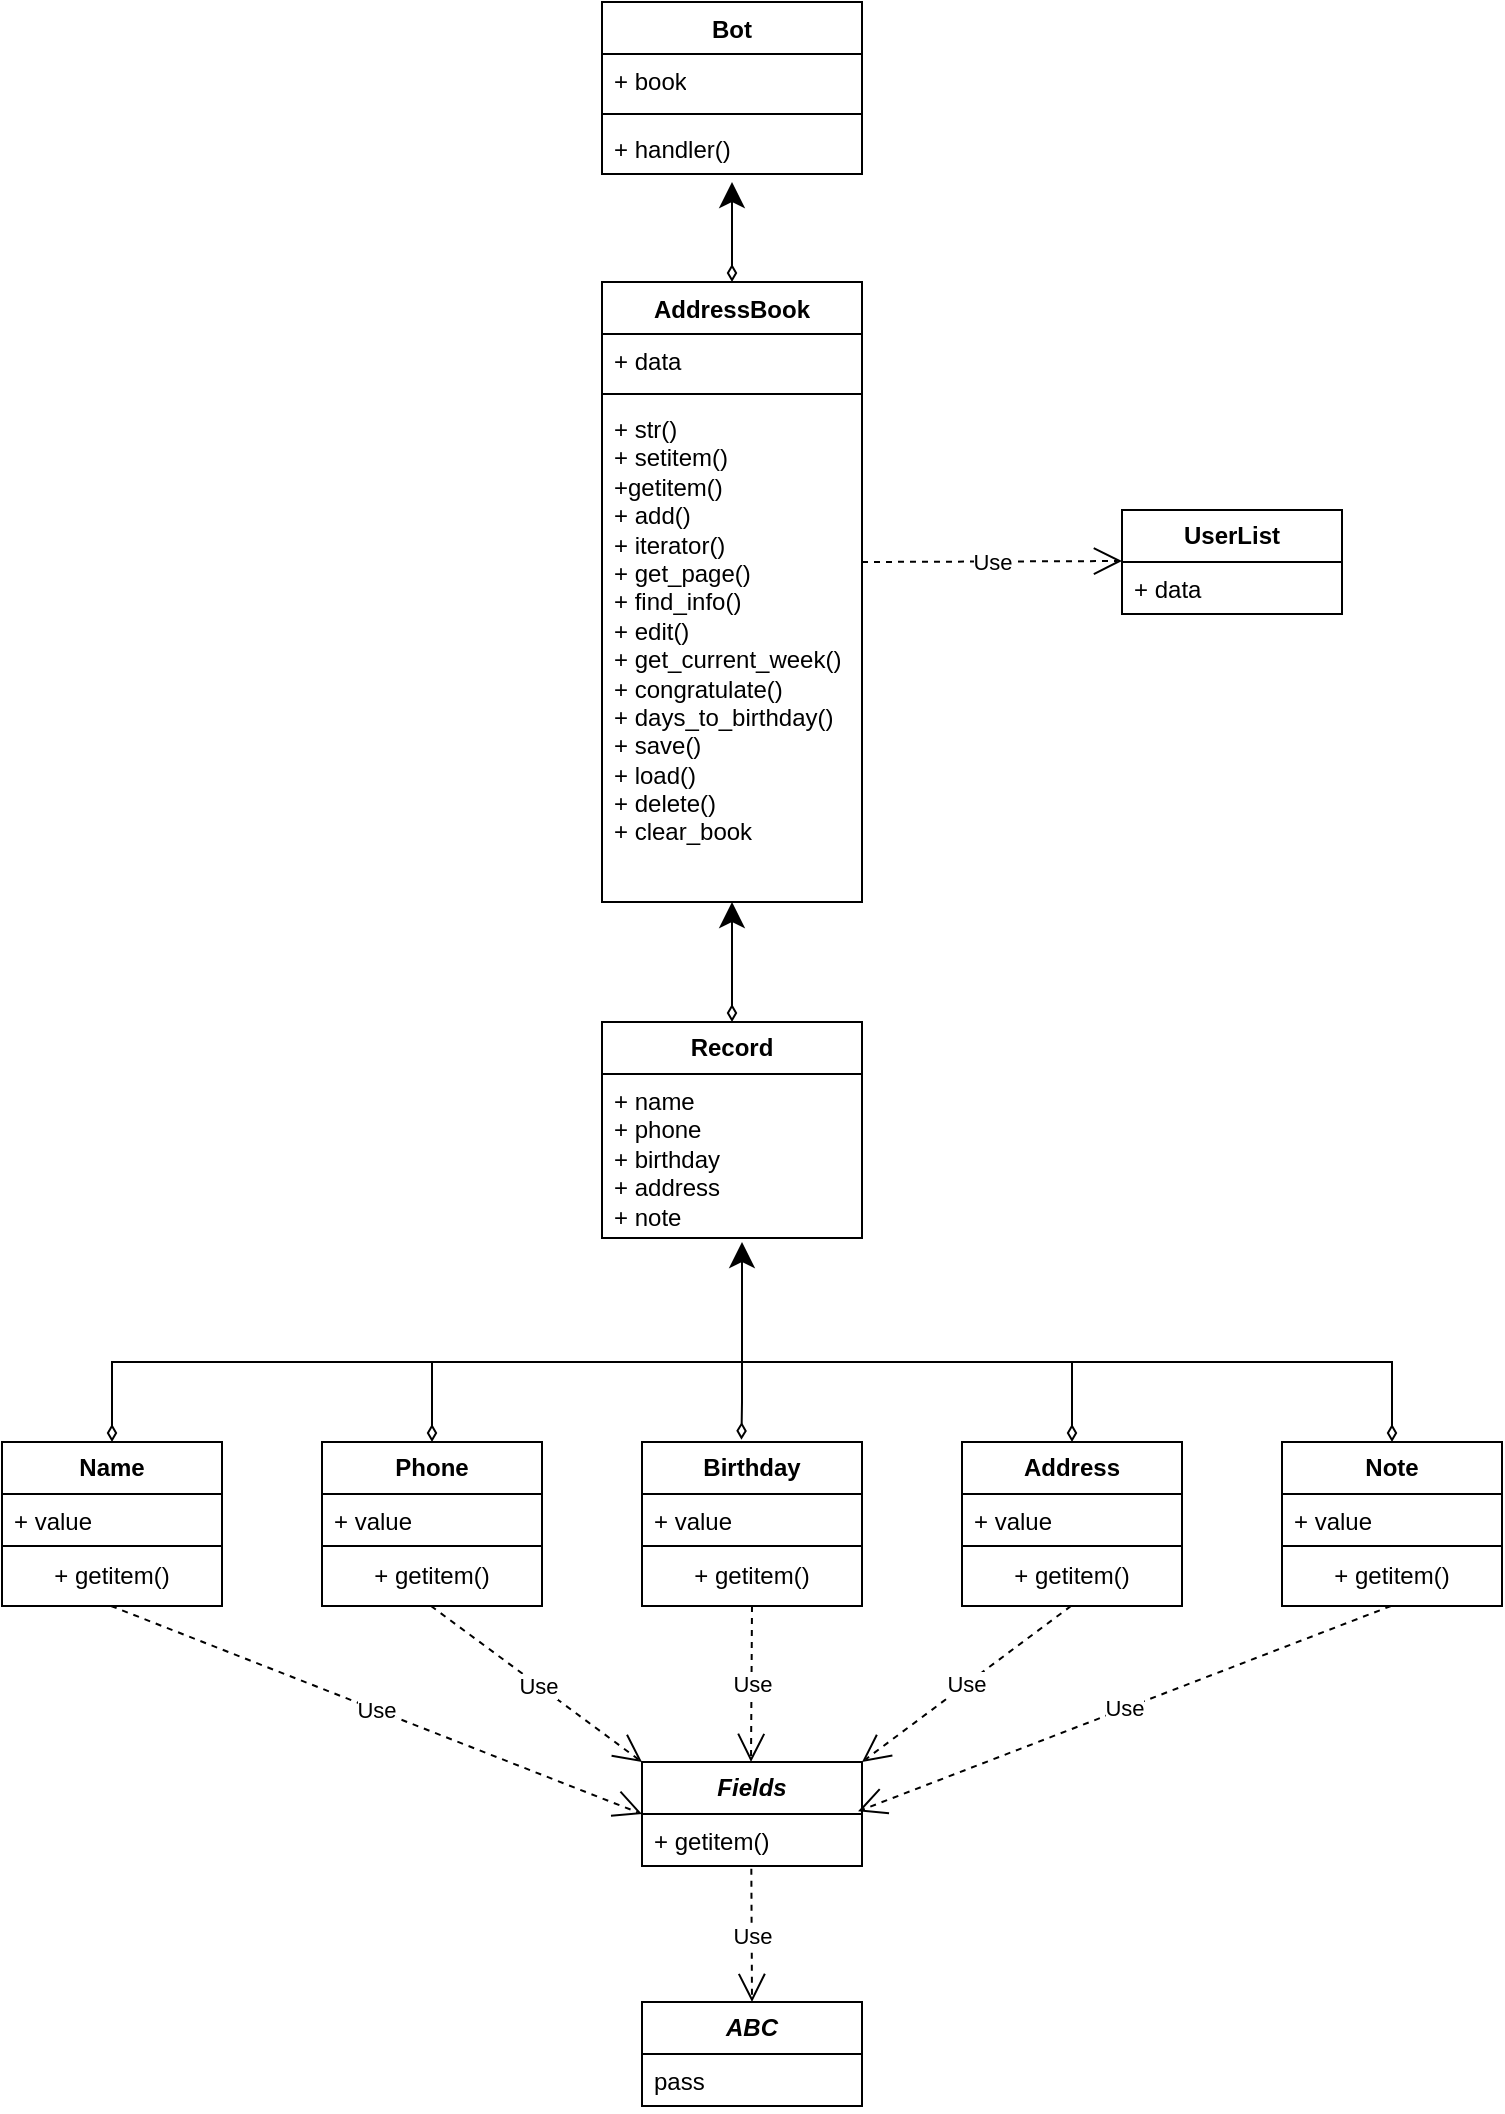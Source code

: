 <mxfile version="21.1.2" type="device">
  <diagram name="Страница 1" id="Jz5rE5uh_i9evfHn8QDH">
    <mxGraphModel dx="1034" dy="480" grid="1" gridSize="10" guides="1" tooltips="1" connect="1" arrows="1" fold="1" page="1" pageScale="1" pageWidth="827" pageHeight="1169" math="0" shadow="0">
      <root>
        <mxCell id="0" />
        <mxCell id="1" parent="0" />
        <mxCell id="dNgkZK0vdlMBR99GWLDx-4" value="Bot" style="swimlane;fontStyle=1;align=center;verticalAlign=top;childLayout=stackLayout;horizontal=1;startSize=26;horizontalStack=0;resizeParent=1;resizeParentMax=0;resizeLast=0;collapsible=1;marginBottom=0;whiteSpace=wrap;html=1;" parent="1" vertex="1">
          <mxGeometry x="310" width="130" height="86" as="geometry" />
        </mxCell>
        <mxCell id="dNgkZK0vdlMBR99GWLDx-5" value="+ book" style="text;strokeColor=none;fillColor=none;align=left;verticalAlign=top;spacingLeft=4;spacingRight=4;overflow=hidden;rotatable=0;points=[[0,0.5],[1,0.5]];portConstraint=eastwest;whiteSpace=wrap;html=1;" parent="dNgkZK0vdlMBR99GWLDx-4" vertex="1">
          <mxGeometry y="26" width="130" height="26" as="geometry" />
        </mxCell>
        <mxCell id="dNgkZK0vdlMBR99GWLDx-6" value="" style="line;strokeWidth=1;fillColor=none;align=left;verticalAlign=middle;spacingTop=-1;spacingLeft=3;spacingRight=3;rotatable=0;labelPosition=right;points=[];portConstraint=eastwest;strokeColor=inherit;" parent="dNgkZK0vdlMBR99GWLDx-4" vertex="1">
          <mxGeometry y="52" width="130" height="8" as="geometry" />
        </mxCell>
        <mxCell id="dNgkZK0vdlMBR99GWLDx-7" value="+ handler()" style="text;strokeColor=none;fillColor=none;align=left;verticalAlign=top;spacingLeft=4;spacingRight=4;overflow=hidden;rotatable=0;points=[[0,0.5],[1,0.5]];portConstraint=eastwest;whiteSpace=wrap;html=1;" parent="dNgkZK0vdlMBR99GWLDx-4" vertex="1">
          <mxGeometry y="60" width="130" height="26" as="geometry" />
        </mxCell>
        <mxCell id="dNgkZK0vdlMBR99GWLDx-8" value="AddressBook" style="swimlane;fontStyle=1;align=center;verticalAlign=top;childLayout=stackLayout;horizontal=1;startSize=26;horizontalStack=0;resizeParent=1;resizeParentMax=0;resizeLast=0;collapsible=1;marginBottom=0;whiteSpace=wrap;html=1;" parent="1" vertex="1">
          <mxGeometry x="310" y="140" width="130" height="310" as="geometry" />
        </mxCell>
        <mxCell id="dNgkZK0vdlMBR99GWLDx-9" value="+ data" style="text;strokeColor=none;fillColor=none;align=left;verticalAlign=top;spacingLeft=4;spacingRight=4;overflow=hidden;rotatable=0;points=[[0,0.5],[1,0.5]];portConstraint=eastwest;whiteSpace=wrap;html=1;" parent="dNgkZK0vdlMBR99GWLDx-8" vertex="1">
          <mxGeometry y="26" width="130" height="26" as="geometry" />
        </mxCell>
        <mxCell id="dNgkZK0vdlMBR99GWLDx-10" value="" style="line;strokeWidth=1;fillColor=none;align=left;verticalAlign=middle;spacingTop=-1;spacingLeft=3;spacingRight=3;rotatable=0;labelPosition=right;points=[];portConstraint=eastwest;strokeColor=inherit;" parent="dNgkZK0vdlMBR99GWLDx-8" vertex="1">
          <mxGeometry y="52" width="130" height="8" as="geometry" />
        </mxCell>
        <mxCell id="dNgkZK0vdlMBR99GWLDx-11" value="+ str()&lt;br&gt;+ setitem()&lt;br&gt;+getitem()&lt;br&gt;+ add()&lt;br&gt;+&amp;nbsp;iterator()&lt;br&gt;+&amp;nbsp;get_page()&lt;br&gt;+&amp;nbsp;find_info()&lt;br&gt;+&amp;nbsp;edit()&lt;br&gt;+&amp;nbsp;get_current_week()&lt;br&gt;+ congratulate()&lt;br&gt;+&amp;nbsp;days_to_birthday()&lt;br&gt;+&amp;nbsp;save()&lt;br&gt;+&amp;nbsp;load()&lt;br&gt;+&amp;nbsp;delete()&lt;br&gt;+&amp;nbsp;clear_book" style="text;strokeColor=none;fillColor=none;align=left;verticalAlign=top;spacingLeft=4;spacingRight=4;overflow=hidden;rotatable=0;points=[[0,0.5],[1,0.5]];portConstraint=eastwest;whiteSpace=wrap;html=1;" parent="dNgkZK0vdlMBR99GWLDx-8" vertex="1">
          <mxGeometry y="60" width="130" height="250" as="geometry" />
        </mxCell>
        <mxCell id="dNgkZK0vdlMBR99GWLDx-14" value="&lt;b&gt;UserList&lt;/b&gt;" style="swimlane;fontStyle=0;childLayout=stackLayout;horizontal=1;startSize=26;fillColor=none;horizontalStack=0;resizeParent=1;resizeParentMax=0;resizeLast=0;collapsible=1;marginBottom=0;whiteSpace=wrap;html=1;" parent="1" vertex="1">
          <mxGeometry x="570" y="254" width="110" height="52" as="geometry" />
        </mxCell>
        <mxCell id="dNgkZK0vdlMBR99GWLDx-15" value="+ data" style="text;strokeColor=none;fillColor=none;align=left;verticalAlign=top;spacingLeft=4;spacingRight=4;overflow=hidden;rotatable=0;points=[[0,0.5],[1,0.5]];portConstraint=eastwest;whiteSpace=wrap;html=1;" parent="dNgkZK0vdlMBR99GWLDx-14" vertex="1">
          <mxGeometry y="26" width="110" height="26" as="geometry" />
        </mxCell>
        <mxCell id="dNgkZK0vdlMBR99GWLDx-18" value="&lt;b&gt;Record&lt;/b&gt;" style="swimlane;fontStyle=0;childLayout=stackLayout;horizontal=1;startSize=26;fillColor=none;horizontalStack=0;resizeParent=1;resizeParentMax=0;resizeLast=0;collapsible=1;marginBottom=0;whiteSpace=wrap;html=1;" parent="1" vertex="1">
          <mxGeometry x="310" y="510" width="130" height="108" as="geometry" />
        </mxCell>
        <mxCell id="dNgkZK0vdlMBR99GWLDx-21" value="+ name&lt;br&gt;+ phone&lt;br&gt;+ birthday&lt;br&gt;+ address&lt;br&gt;+ note" style="text;strokeColor=none;fillColor=none;align=left;verticalAlign=top;spacingLeft=4;spacingRight=4;overflow=hidden;rotatable=0;points=[[0,0.5],[1,0.5]];portConstraint=eastwest;whiteSpace=wrap;html=1;" parent="dNgkZK0vdlMBR99GWLDx-18" vertex="1">
          <mxGeometry y="26" width="130" height="82" as="geometry" />
        </mxCell>
        <mxCell id="dNgkZK0vdlMBR99GWLDx-34" value="&lt;b&gt;Phone&lt;/b&gt;" style="swimlane;fontStyle=0;childLayout=stackLayout;horizontal=1;startSize=26;fillColor=none;horizontalStack=0;resizeParent=1;resizeParentMax=0;resizeLast=0;collapsible=1;marginBottom=0;whiteSpace=wrap;html=1;" parent="1" vertex="1">
          <mxGeometry x="170" y="720" width="110" height="52" as="geometry" />
        </mxCell>
        <mxCell id="dNgkZK0vdlMBR99GWLDx-35" value="+ value" style="text;strokeColor=none;fillColor=none;align=left;verticalAlign=top;spacingLeft=4;spacingRight=4;overflow=hidden;rotatable=0;points=[[0,0.5],[1,0.5]];portConstraint=eastwest;whiteSpace=wrap;html=1;" parent="dNgkZK0vdlMBR99GWLDx-34" vertex="1">
          <mxGeometry y="26" width="110" height="26" as="geometry" />
        </mxCell>
        <mxCell id="dNgkZK0vdlMBR99GWLDx-36" value="&lt;b&gt;Birthday&lt;/b&gt;" style="swimlane;fontStyle=0;childLayout=stackLayout;horizontal=1;startSize=26;fillColor=none;horizontalStack=0;resizeParent=1;resizeParentMax=0;resizeLast=0;collapsible=1;marginBottom=0;whiteSpace=wrap;html=1;" parent="1" vertex="1">
          <mxGeometry x="330" y="720" width="110" height="52" as="geometry" />
        </mxCell>
        <mxCell id="dNgkZK0vdlMBR99GWLDx-37" value="+ value" style="text;strokeColor=none;fillColor=none;align=left;verticalAlign=top;spacingLeft=4;spacingRight=4;overflow=hidden;rotatable=0;points=[[0,0.5],[1,0.5]];portConstraint=eastwest;whiteSpace=wrap;html=1;" parent="dNgkZK0vdlMBR99GWLDx-36" vertex="1">
          <mxGeometry y="26" width="110" height="26" as="geometry" />
        </mxCell>
        <mxCell id="dNgkZK0vdlMBR99GWLDx-38" value="&lt;b&gt;Name&lt;/b&gt;" style="swimlane;fontStyle=0;childLayout=stackLayout;horizontal=1;startSize=26;fillColor=none;horizontalStack=0;resizeParent=1;resizeParentMax=0;resizeLast=0;collapsible=1;marginBottom=0;whiteSpace=wrap;html=1;" parent="1" vertex="1">
          <mxGeometry x="10" y="720" width="110" height="52" as="geometry" />
        </mxCell>
        <mxCell id="dNgkZK0vdlMBR99GWLDx-39" value="+ value" style="text;strokeColor=none;fillColor=none;align=left;verticalAlign=top;spacingLeft=4;spacingRight=4;overflow=hidden;rotatable=0;points=[[0,0.5],[1,0.5]];portConstraint=eastwest;whiteSpace=wrap;html=1;" parent="dNgkZK0vdlMBR99GWLDx-38" vertex="1">
          <mxGeometry y="26" width="110" height="26" as="geometry" />
        </mxCell>
        <mxCell id="dNgkZK0vdlMBR99GWLDx-42" value="&lt;b&gt;&lt;i&gt;Fields&lt;/i&gt;&lt;/b&gt;" style="swimlane;fontStyle=0;childLayout=stackLayout;horizontal=1;startSize=26;fillColor=none;horizontalStack=0;resizeParent=1;resizeParentMax=0;resizeLast=0;collapsible=1;marginBottom=0;whiteSpace=wrap;html=1;" parent="1" vertex="1">
          <mxGeometry x="330" y="880" width="110" height="52" as="geometry" />
        </mxCell>
        <mxCell id="dNgkZK0vdlMBR99GWLDx-43" value="+ getitem()" style="text;strokeColor=none;fillColor=none;align=left;verticalAlign=top;spacingLeft=4;spacingRight=4;overflow=hidden;rotatable=0;points=[[0,0.5],[1,0.5]];portConstraint=eastwest;whiteSpace=wrap;html=1;" parent="dNgkZK0vdlMBR99GWLDx-42" vertex="1">
          <mxGeometry y="26" width="110" height="26" as="geometry" />
        </mxCell>
        <mxCell id="dNgkZK0vdlMBR99GWLDx-44" value="&lt;b&gt;&lt;i&gt;ABC&lt;/i&gt;&lt;/b&gt;" style="swimlane;fontStyle=0;childLayout=stackLayout;horizontal=1;startSize=26;fillColor=none;horizontalStack=0;resizeParent=1;resizeParentMax=0;resizeLast=0;collapsible=1;marginBottom=0;whiteSpace=wrap;html=1;" parent="1" vertex="1">
          <mxGeometry x="330" y="1000" width="110" height="52" as="geometry" />
        </mxCell>
        <mxCell id="dNgkZK0vdlMBR99GWLDx-45" value="pass" style="text;strokeColor=none;fillColor=none;align=left;verticalAlign=top;spacingLeft=4;spacingRight=4;overflow=hidden;rotatable=0;points=[[0,0.5],[1,0.5]];portConstraint=eastwest;whiteSpace=wrap;html=1;" parent="dNgkZK0vdlMBR99GWLDx-44" vertex="1">
          <mxGeometry y="26" width="110" height="26" as="geometry" />
        </mxCell>
        <mxCell id="nsl3mf1OhNcGy-ydaZYm-2" value="&lt;b&gt;Address&lt;/b&gt;" style="swimlane;fontStyle=0;childLayout=stackLayout;horizontal=1;startSize=26;fillColor=none;horizontalStack=0;resizeParent=1;resizeParentMax=0;resizeLast=0;collapsible=1;marginBottom=0;whiteSpace=wrap;html=1;" vertex="1" parent="1">
          <mxGeometry x="490" y="720" width="110" height="52" as="geometry" />
        </mxCell>
        <mxCell id="nsl3mf1OhNcGy-ydaZYm-3" value="+ value" style="text;strokeColor=none;fillColor=none;align=left;verticalAlign=top;spacingLeft=4;spacingRight=4;overflow=hidden;rotatable=0;points=[[0,0.5],[1,0.5]];portConstraint=eastwest;whiteSpace=wrap;html=1;" vertex="1" parent="nsl3mf1OhNcGy-ydaZYm-2">
          <mxGeometry y="26" width="110" height="26" as="geometry" />
        </mxCell>
        <mxCell id="nsl3mf1OhNcGy-ydaZYm-4" value="&lt;b&gt;Note&lt;/b&gt;" style="swimlane;fontStyle=0;childLayout=stackLayout;horizontal=1;startSize=26;fillColor=none;horizontalStack=0;resizeParent=1;resizeParentMax=0;resizeLast=0;collapsible=1;marginBottom=0;whiteSpace=wrap;html=1;" vertex="1" parent="1">
          <mxGeometry x="650" y="720" width="110" height="52" as="geometry" />
        </mxCell>
        <mxCell id="nsl3mf1OhNcGy-ydaZYm-5" value="+ value" style="text;strokeColor=none;fillColor=none;align=left;verticalAlign=top;spacingLeft=4;spacingRight=4;overflow=hidden;rotatable=0;points=[[0,0.5],[1,0.5]];portConstraint=eastwest;whiteSpace=wrap;html=1;" vertex="1" parent="nsl3mf1OhNcGy-ydaZYm-4">
          <mxGeometry y="26" width="110" height="26" as="geometry" />
        </mxCell>
        <mxCell id="nsl3mf1OhNcGy-ydaZYm-6" value="" style="endArrow=classic;endSize=10;endFill=1;shadow=0;strokeWidth=1;rounded=0;edgeStyle=elbowEdgeStyle;elbow=vertical;startArrow=diamondThin;startFill=0;entryX=0.5;entryY=1.154;entryDx=0;entryDy=0;entryPerimeter=0;" edge="1" parent="1" target="dNgkZK0vdlMBR99GWLDx-7">
          <mxGeometry width="160" relative="1" as="geometry">
            <mxPoint x="375" y="140" as="sourcePoint" />
            <mxPoint x="210" y="220" as="targetPoint" />
          </mxGeometry>
        </mxCell>
        <mxCell id="nsl3mf1OhNcGy-ydaZYm-15" value="+ getitem()" style="html=1;whiteSpace=wrap;" vertex="1" parent="1">
          <mxGeometry x="10" y="772" width="110" height="30" as="geometry" />
        </mxCell>
        <mxCell id="nsl3mf1OhNcGy-ydaZYm-16" value="+ getitem()" style="html=1;whiteSpace=wrap;" vertex="1" parent="1">
          <mxGeometry x="170" y="772" width="110" height="30" as="geometry" />
        </mxCell>
        <mxCell id="nsl3mf1OhNcGy-ydaZYm-17" value="+ getitem()" style="html=1;whiteSpace=wrap;" vertex="1" parent="1">
          <mxGeometry x="330" y="772" width="110" height="30" as="geometry" />
        </mxCell>
        <mxCell id="nsl3mf1OhNcGy-ydaZYm-18" value="+ getitem()" style="html=1;whiteSpace=wrap;" vertex="1" parent="1">
          <mxGeometry x="490" y="772" width="110" height="30" as="geometry" />
        </mxCell>
        <mxCell id="nsl3mf1OhNcGy-ydaZYm-19" value="+ getitem()" style="html=1;whiteSpace=wrap;" vertex="1" parent="1">
          <mxGeometry x="650" y="772" width="110" height="30" as="geometry" />
        </mxCell>
        <mxCell id="nsl3mf1OhNcGy-ydaZYm-21" value="Use" style="endArrow=open;endSize=12;dashed=1;html=1;rounded=0;" edge="1" parent="1">
          <mxGeometry width="160" relative="1" as="geometry">
            <mxPoint x="440" y="280" as="sourcePoint" />
            <mxPoint x="570" y="279.5" as="targetPoint" />
          </mxGeometry>
        </mxCell>
        <mxCell id="nsl3mf1OhNcGy-ydaZYm-22" value="Use" style="endArrow=open;endSize=12;dashed=1;html=1;rounded=0;exitX=0.497;exitY=1.051;exitDx=0;exitDy=0;exitPerimeter=0;entryX=0.5;entryY=0;entryDx=0;entryDy=0;" edge="1" parent="1" source="dNgkZK0vdlMBR99GWLDx-43" target="dNgkZK0vdlMBR99GWLDx-44">
          <mxGeometry width="160" relative="1" as="geometry">
            <mxPoint x="460" y="930.5" as="sourcePoint" />
            <mxPoint x="590" y="930" as="targetPoint" />
          </mxGeometry>
        </mxCell>
        <mxCell id="nsl3mf1OhNcGy-ydaZYm-23" value="Use" style="endArrow=open;endSize=12;dashed=1;html=1;rounded=0;exitX=0.5;exitY=1;exitDx=0;exitDy=0;entryX=0.5;entryY=0;entryDx=0;entryDy=0;" edge="1" parent="1" source="nsl3mf1OhNcGy-ydaZYm-17">
          <mxGeometry width="160" relative="1" as="geometry">
            <mxPoint x="384.5" y="813" as="sourcePoint" />
            <mxPoint x="384.5" y="880" as="targetPoint" />
          </mxGeometry>
        </mxCell>
        <mxCell id="nsl3mf1OhNcGy-ydaZYm-24" value="Use" style="endArrow=open;endSize=12;dashed=1;html=1;rounded=0;exitX=0.497;exitY=1.051;exitDx=0;exitDy=0;exitPerimeter=0;entryX=0;entryY=0.5;entryDx=0;entryDy=0;" edge="1" parent="1" target="dNgkZK0vdlMBR99GWLDx-42">
          <mxGeometry width="160" relative="1" as="geometry">
            <mxPoint x="64.5" y="802" as="sourcePoint" />
            <mxPoint x="64.5" y="869" as="targetPoint" />
          </mxGeometry>
        </mxCell>
        <mxCell id="nsl3mf1OhNcGy-ydaZYm-25" value="Use" style="endArrow=open;endSize=12;dashed=1;html=1;rounded=0;exitX=0.497;exitY=1.051;exitDx=0;exitDy=0;exitPerimeter=0;entryX=0;entryY=0;entryDx=0;entryDy=0;" edge="1" parent="1" target="dNgkZK0vdlMBR99GWLDx-42">
          <mxGeometry x="0.015" width="160" relative="1" as="geometry">
            <mxPoint x="224.5" y="802" as="sourcePoint" />
            <mxPoint x="224.5" y="869" as="targetPoint" />
            <mxPoint as="offset" />
          </mxGeometry>
        </mxCell>
        <mxCell id="nsl3mf1OhNcGy-ydaZYm-26" value="Use" style="endArrow=open;endSize=12;dashed=1;html=1;rounded=0;exitX=0.497;exitY=1.051;exitDx=0;exitDy=0;exitPerimeter=0;entryX=1;entryY=0;entryDx=0;entryDy=0;" edge="1" parent="1" target="dNgkZK0vdlMBR99GWLDx-42">
          <mxGeometry width="160" relative="1" as="geometry">
            <mxPoint x="544.5" y="802" as="sourcePoint" />
            <mxPoint x="544.5" y="869" as="targetPoint" />
          </mxGeometry>
        </mxCell>
        <mxCell id="nsl3mf1OhNcGy-ydaZYm-27" value="Use" style="endArrow=open;endSize=12;dashed=1;html=1;rounded=0;exitX=0.497;exitY=1.051;exitDx=0;exitDy=0;exitPerimeter=0;entryX=0.982;entryY=-0.051;entryDx=0;entryDy=0;entryPerimeter=0;" edge="1" parent="1" target="dNgkZK0vdlMBR99GWLDx-43">
          <mxGeometry width="160" relative="1" as="geometry">
            <mxPoint x="704.5" y="802" as="sourcePoint" />
            <mxPoint x="704.5" y="869" as="targetPoint" />
          </mxGeometry>
        </mxCell>
        <mxCell id="nsl3mf1OhNcGy-ydaZYm-32" value="" style="endArrow=classic;endSize=10;endFill=1;shadow=0;strokeWidth=1;rounded=0;edgeStyle=elbowEdgeStyle;elbow=vertical;startArrow=diamondThin;startFill=0;exitX=0.5;exitY=0;exitDx=0;exitDy=0;" edge="1" parent="1" source="dNgkZK0vdlMBR99GWLDx-38">
          <mxGeometry width="160" relative="1" as="geometry">
            <mxPoint x="50" y="600" as="sourcePoint" />
            <mxPoint x="380" y="620" as="targetPoint" />
            <Array as="points">
              <mxPoint x="320" y="680" />
              <mxPoint x="380" y="610" />
              <mxPoint x="370" y="680" />
              <mxPoint x="360" y="680" />
              <mxPoint x="330" y="680" />
              <mxPoint x="380" y="620" />
              <mxPoint x="360" y="680" />
              <mxPoint x="210" y="600" />
            </Array>
          </mxGeometry>
        </mxCell>
        <mxCell id="nsl3mf1OhNcGy-ydaZYm-33" value="" style="endArrow=none;html=1;rounded=0;startArrow=diamondThin;startFill=0;exitX=0.452;exitY=-0.021;exitDx=0;exitDy=0;exitPerimeter=0;" edge="1" parent="1" source="dNgkZK0vdlMBR99GWLDx-36">
          <mxGeometry width="50" height="50" relative="1" as="geometry">
            <mxPoint x="560" y="595" as="sourcePoint" />
            <mxPoint x="380" y="680" as="targetPoint" />
            <Array as="points">
              <mxPoint x="380" y="700" />
            </Array>
          </mxGeometry>
        </mxCell>
        <mxCell id="nsl3mf1OhNcGy-ydaZYm-34" value="" style="endArrow=none;html=1;rounded=0;startArrow=diamondThin;startFill=0;exitX=0.5;exitY=0;exitDx=0;exitDy=0;" edge="1" parent="1" source="nsl3mf1OhNcGy-ydaZYm-2">
          <mxGeometry width="50" height="50" relative="1" as="geometry">
            <mxPoint x="520" y="570" as="sourcePoint" />
            <mxPoint x="545" y="680" as="targetPoint" />
            <Array as="points">
              <mxPoint x="545" y="700" />
            </Array>
          </mxGeometry>
        </mxCell>
        <mxCell id="nsl3mf1OhNcGy-ydaZYm-35" value="" style="endArrow=none;html=1;rounded=0;startArrow=diamondThin;startFill=0;exitX=0.5;exitY=0;exitDx=0;exitDy=0;" edge="1" parent="1" source="nsl3mf1OhNcGy-ydaZYm-4">
          <mxGeometry width="50" height="50" relative="1" as="geometry">
            <mxPoint x="580" y="615" as="sourcePoint" />
            <mxPoint x="380" y="680" as="targetPoint" />
            <Array as="points">
              <mxPoint x="705" y="680" />
            </Array>
          </mxGeometry>
        </mxCell>
        <mxCell id="nsl3mf1OhNcGy-ydaZYm-36" value="" style="endArrow=none;html=1;rounded=0;startArrow=diamondThin;startFill=0;exitX=0.5;exitY=0;exitDx=0;exitDy=0;" edge="1" parent="1" source="dNgkZK0vdlMBR99GWLDx-34">
          <mxGeometry width="50" height="50" relative="1" as="geometry">
            <mxPoint x="590" y="625" as="sourcePoint" />
            <mxPoint x="225" y="680" as="targetPoint" />
            <Array as="points">
              <mxPoint x="225" y="700" />
            </Array>
          </mxGeometry>
        </mxCell>
        <mxCell id="nsl3mf1OhNcGy-ydaZYm-37" value="" style="endArrow=classic;endSize=10;endFill=1;shadow=0;strokeWidth=1;rounded=0;edgeStyle=elbowEdgeStyle;elbow=vertical;startArrow=diamondThin;startFill=0;exitX=0.5;exitY=0;exitDx=0;exitDy=0;" edge="1" parent="1" source="dNgkZK0vdlMBR99GWLDx-18">
          <mxGeometry width="160" relative="1" as="geometry">
            <mxPoint x="374.5" y="440" as="sourcePoint" />
            <mxPoint x="375" y="450" as="targetPoint" />
          </mxGeometry>
        </mxCell>
      </root>
    </mxGraphModel>
  </diagram>
</mxfile>
